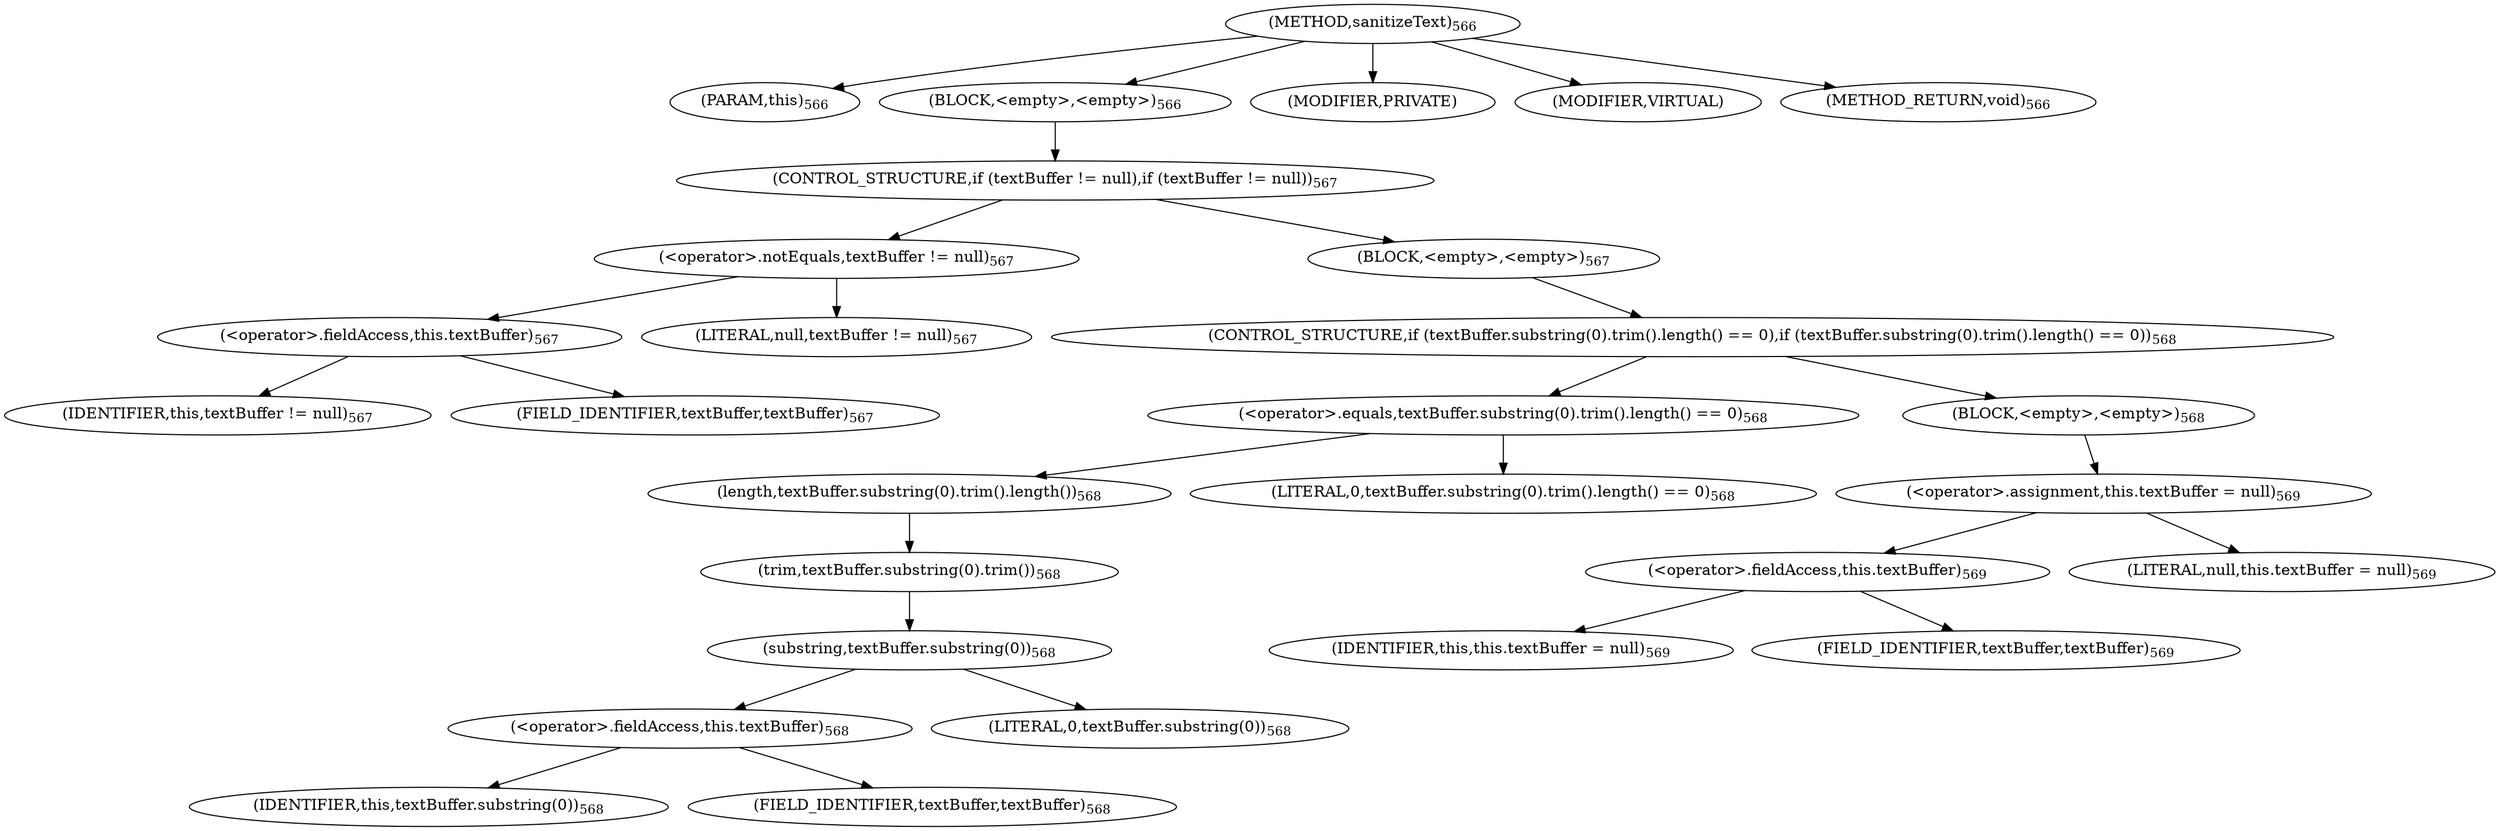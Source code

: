 digraph "sanitizeText" {  
"1177" [label = <(METHOD,sanitizeText)<SUB>566</SUB>> ]
"1178" [label = <(PARAM,this)<SUB>566</SUB>> ]
"1179" [label = <(BLOCK,&lt;empty&gt;,&lt;empty&gt;)<SUB>566</SUB>> ]
"1180" [label = <(CONTROL_STRUCTURE,if (textBuffer != null),if (textBuffer != null))<SUB>567</SUB>> ]
"1181" [label = <(&lt;operator&gt;.notEquals,textBuffer != null)<SUB>567</SUB>> ]
"1182" [label = <(&lt;operator&gt;.fieldAccess,this.textBuffer)<SUB>567</SUB>> ]
"1183" [label = <(IDENTIFIER,this,textBuffer != null)<SUB>567</SUB>> ]
"1184" [label = <(FIELD_IDENTIFIER,textBuffer,textBuffer)<SUB>567</SUB>> ]
"1185" [label = <(LITERAL,null,textBuffer != null)<SUB>567</SUB>> ]
"1186" [label = <(BLOCK,&lt;empty&gt;,&lt;empty&gt;)<SUB>567</SUB>> ]
"1187" [label = <(CONTROL_STRUCTURE,if (textBuffer.substring(0).trim().length() == 0),if (textBuffer.substring(0).trim().length() == 0))<SUB>568</SUB>> ]
"1188" [label = <(&lt;operator&gt;.equals,textBuffer.substring(0).trim().length() == 0)<SUB>568</SUB>> ]
"1189" [label = <(length,textBuffer.substring(0).trim().length())<SUB>568</SUB>> ]
"1190" [label = <(trim,textBuffer.substring(0).trim())<SUB>568</SUB>> ]
"1191" [label = <(substring,textBuffer.substring(0))<SUB>568</SUB>> ]
"1192" [label = <(&lt;operator&gt;.fieldAccess,this.textBuffer)<SUB>568</SUB>> ]
"1193" [label = <(IDENTIFIER,this,textBuffer.substring(0))<SUB>568</SUB>> ]
"1194" [label = <(FIELD_IDENTIFIER,textBuffer,textBuffer)<SUB>568</SUB>> ]
"1195" [label = <(LITERAL,0,textBuffer.substring(0))<SUB>568</SUB>> ]
"1196" [label = <(LITERAL,0,textBuffer.substring(0).trim().length() == 0)<SUB>568</SUB>> ]
"1197" [label = <(BLOCK,&lt;empty&gt;,&lt;empty&gt;)<SUB>568</SUB>> ]
"1198" [label = <(&lt;operator&gt;.assignment,this.textBuffer = null)<SUB>569</SUB>> ]
"1199" [label = <(&lt;operator&gt;.fieldAccess,this.textBuffer)<SUB>569</SUB>> ]
"1200" [label = <(IDENTIFIER,this,this.textBuffer = null)<SUB>569</SUB>> ]
"1201" [label = <(FIELD_IDENTIFIER,textBuffer,textBuffer)<SUB>569</SUB>> ]
"1202" [label = <(LITERAL,null,this.textBuffer = null)<SUB>569</SUB>> ]
"1203" [label = <(MODIFIER,PRIVATE)> ]
"1204" [label = <(MODIFIER,VIRTUAL)> ]
"1205" [label = <(METHOD_RETURN,void)<SUB>566</SUB>> ]
  "1177" -> "1178" 
  "1177" -> "1179" 
  "1177" -> "1203" 
  "1177" -> "1204" 
  "1177" -> "1205" 
  "1179" -> "1180" 
  "1180" -> "1181" 
  "1180" -> "1186" 
  "1181" -> "1182" 
  "1181" -> "1185" 
  "1182" -> "1183" 
  "1182" -> "1184" 
  "1186" -> "1187" 
  "1187" -> "1188" 
  "1187" -> "1197" 
  "1188" -> "1189" 
  "1188" -> "1196" 
  "1189" -> "1190" 
  "1190" -> "1191" 
  "1191" -> "1192" 
  "1191" -> "1195" 
  "1192" -> "1193" 
  "1192" -> "1194" 
  "1197" -> "1198" 
  "1198" -> "1199" 
  "1198" -> "1202" 
  "1199" -> "1200" 
  "1199" -> "1201" 
}
